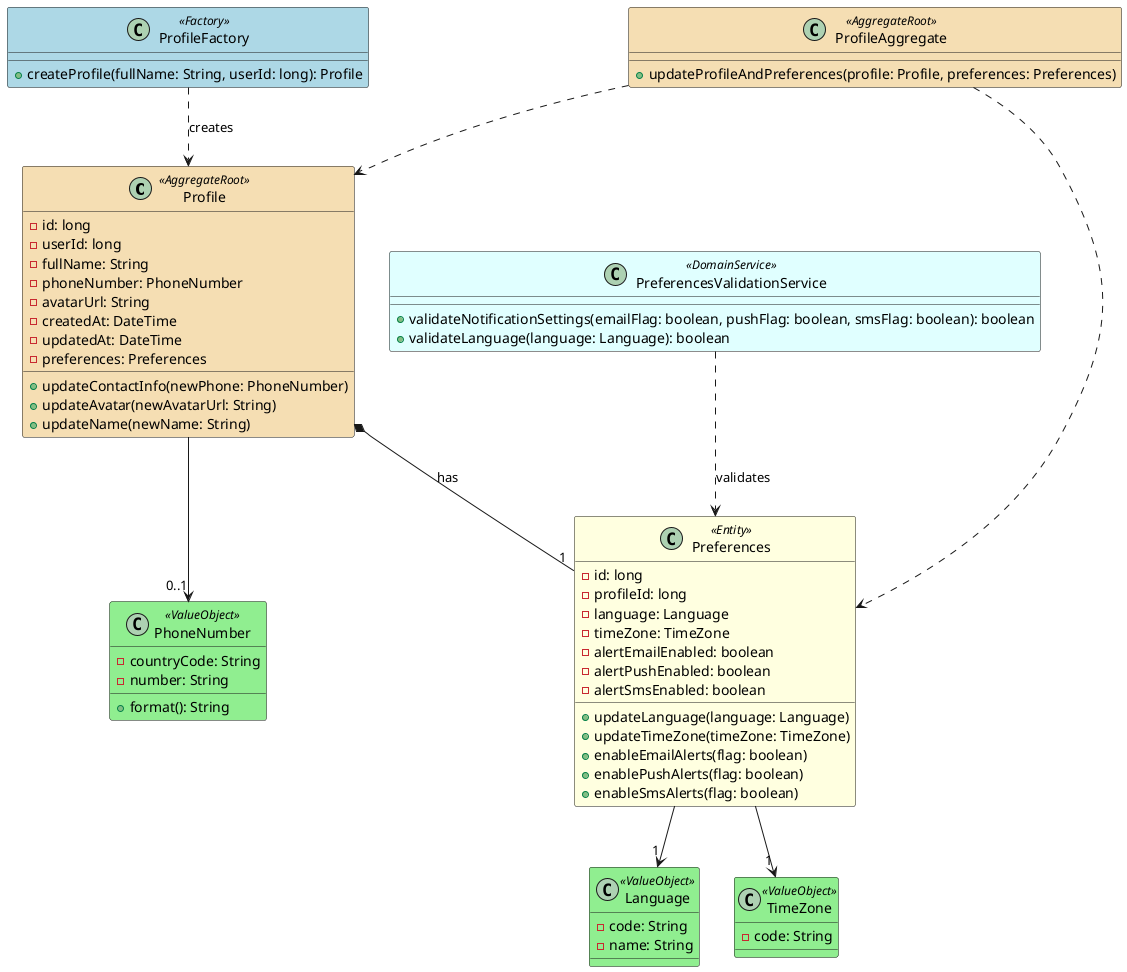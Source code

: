 @startuml Profile-And-Preferences-Domain-Layer-Class-Diagram
' ========================
' Stereotypes colors
' ========================
skinparam class {
    BackgroundColor<<Entity>> LightYellow
    BackgroundColor<<AggregateRoot>> Wheat
    BackgroundColor<<ValueObject>> LightGreen
    BackgroundColor<<Factory>> LightBlue
    BackgroundColor<<DomainService>> LightCyan
}

' ========================
' Aggregate Root
' ========================
class Profile <<AggregateRoot>> {
  - id: long
  - userId: long
  - fullName: String
  - phoneNumber: PhoneNumber
  - avatarUrl: String
  - createdAt: DateTime
  - updatedAt: DateTime
  - preferences: Preferences

  + updateContactInfo(newPhone: PhoneNumber)
  + updateAvatar(newAvatarUrl: String)
  + updateName(newName: String)
}

' ========================
' Entity
' ========================
class Preferences <<Entity>> {
  - id: long
  - profileId: long
  - language: Language
  - timeZone: TimeZone
  - alertEmailEnabled: boolean
  - alertPushEnabled: boolean
  - alertSmsEnabled: boolean

  + updateLanguage(language: Language)
  + updateTimeZone(timeZone: TimeZone)
  + enableEmailAlerts(flag: boolean)
  + enablePushAlerts(flag: boolean)
  + enableSmsAlerts(flag: boolean)
}

' ========================
' Value Objects
' ========================
class PhoneNumber <<ValueObject>> {
  - countryCode: String
  - number: String
  + format(): String
}

class Language <<ValueObject>> {
  - code: String
  - name: String
}

class TimeZone <<ValueObject>> {
  - code: String
}

' ========================
' Aggregate
' ========================
class ProfileAggregate <<AggregateRoot>> {
  + updateProfileAndPreferences(profile: Profile, preferences: Preferences)
}

' ========================
' Factory
' ========================
class ProfileFactory <<Factory>> {
  + createProfile(fullName: String, userId: long): Profile
}

' ========================
' Domain Service
' ========================
class PreferencesValidationService <<DomainService>> {
  + validateNotificationSettings(emailFlag: boolean, pushFlag: boolean, smsFlag: boolean): boolean
  + validateLanguage(language: Language): boolean
}

' ========================
' Relationships
' ========================
Profile *-- "1" Preferences : has
Profile --> "0..1" PhoneNumber
Preferences --> "1" Language
Preferences --> "1" TimeZone

ProfileAggregate ..> Profile
ProfileAggregate ..> Preferences

ProfileFactory ..> Profile : creates
PreferencesValidationService ..> Preferences : validates
@enduml
